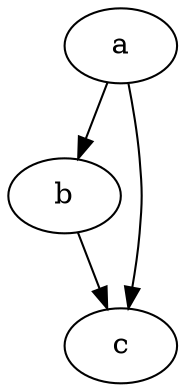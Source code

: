 digraph G {
	graph [URL="default.html"]
	a [URL="a.html"]
	b [URL="b.html"]
	c [URL="c.html"]
	a -> b -> c
	a -> c
}
